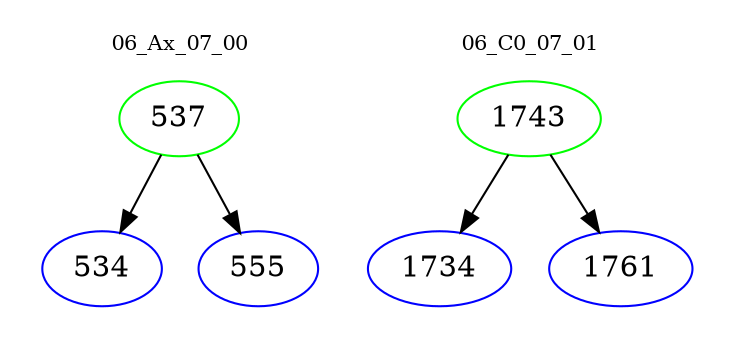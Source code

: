 digraph{
subgraph cluster_0 {
color = white
label = "06_Ax_07_00";
fontsize=10;
T0_537 [label="537", color="green"]
T0_537 -> T0_534 [color="black"]
T0_534 [label="534", color="blue"]
T0_537 -> T0_555 [color="black"]
T0_555 [label="555", color="blue"]
}
subgraph cluster_1 {
color = white
label = "06_C0_07_01";
fontsize=10;
T1_1743 [label="1743", color="green"]
T1_1743 -> T1_1734 [color="black"]
T1_1734 [label="1734", color="blue"]
T1_1743 -> T1_1761 [color="black"]
T1_1761 [label="1761", color="blue"]
}
}
